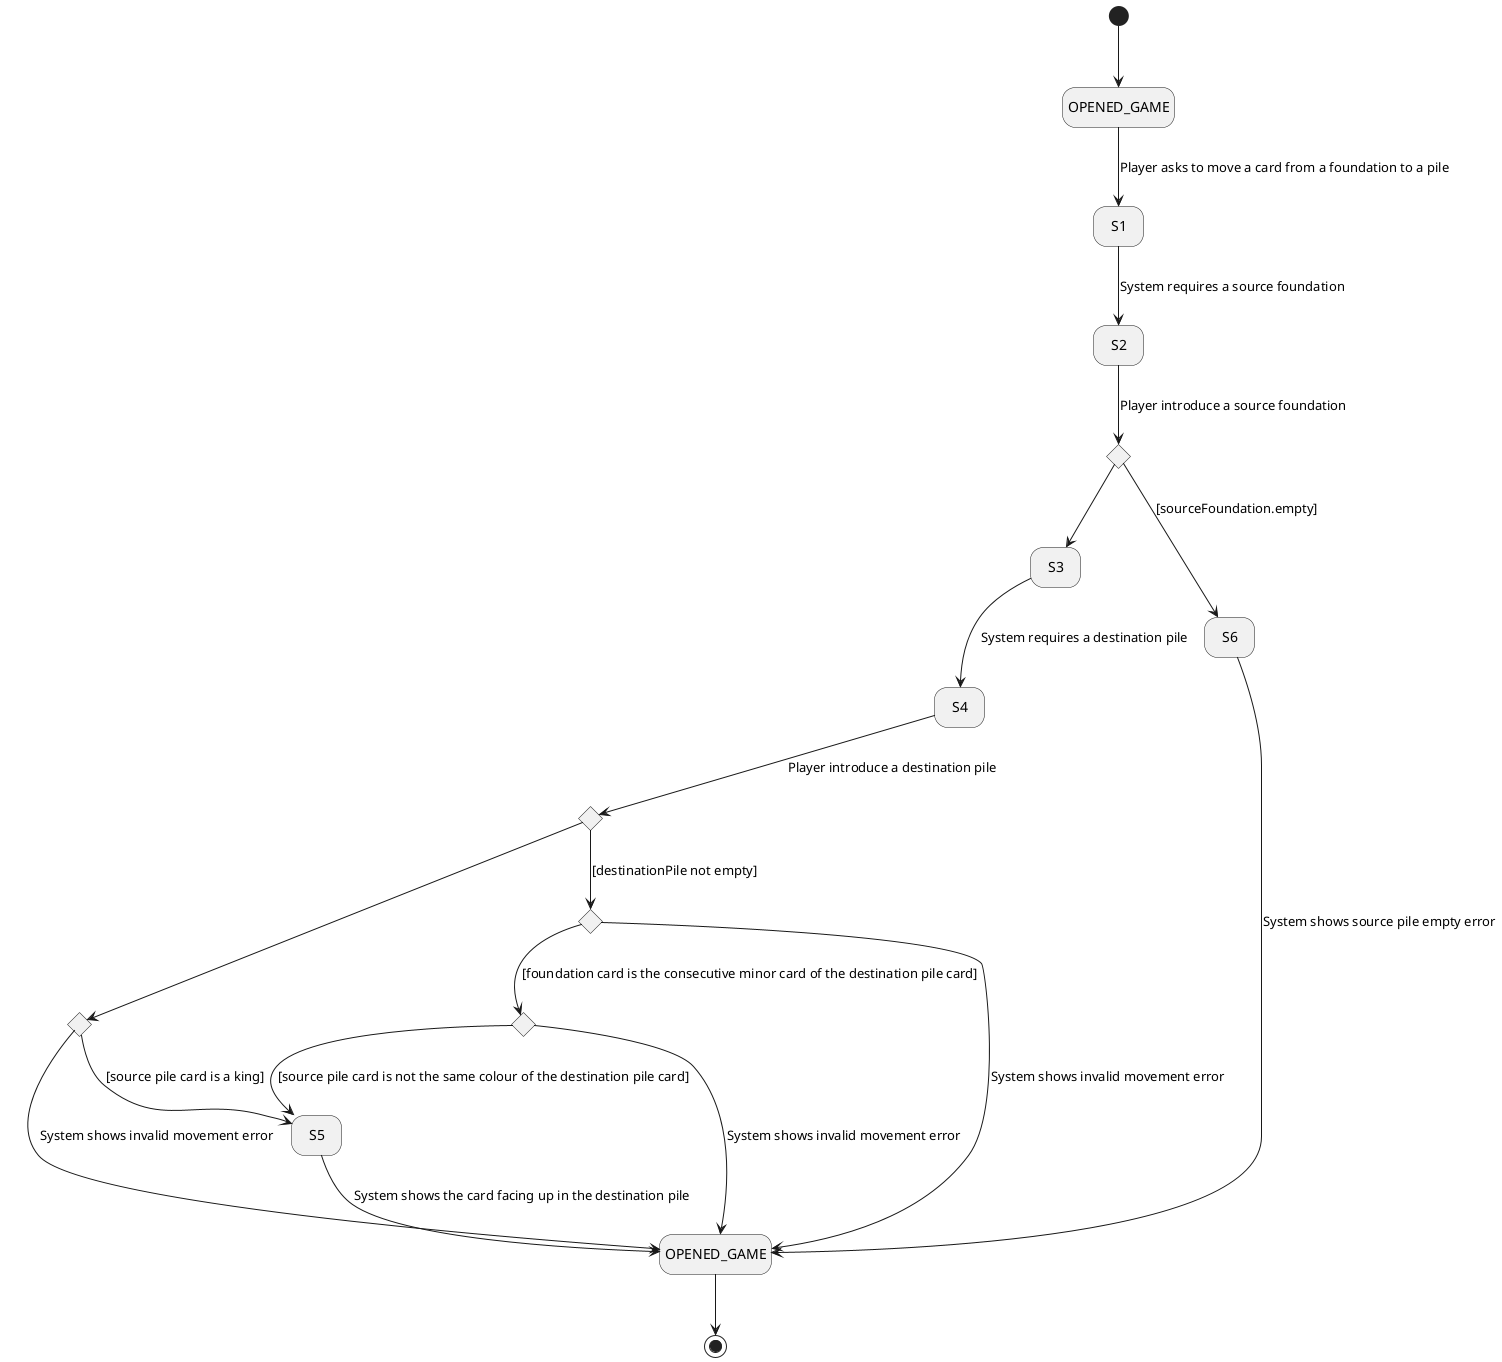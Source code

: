 @startuml PileToPileUC

hide empty description

state OPENED_GAME_UP as "OPENED_GAME"
state emptySourceFoundation <<choice>>
state emptyDestinationPile <<choice>>
state kingCard <<choice>>
state consecutiveCards <<choice>>
state sameSuiteCards <<choice>>
state OPENED_GAME_DOWN as "OPENED_GAME"

[*] --> OPENED_GAME_UP
OPENED_GAME_UP --> S1: Player asks to move a card from a foundation to a pile
S1 --> S2: System requires a source foundation
S2 --> emptySourceFoundation: Player introduce a source foundation
emptySourceFoundation --> S3
emptySourceFoundation --> S6: [sourceFoundation.empty]
S6 --> OPENED_GAME_DOWN: System shows source pile empty error
S3 -->  S4: System requires a destination pile
S4 --> emptyDestinationPile: Player introduce a destination pile
emptyDestinationPile --> kingCard
kingCard --> OPENED_GAME_DOWN: System shows invalid movement error
kingCard --> S5: [source pile card is a king]
emptyDestinationPile --> consecutiveCards: [destinationPile not empty]
consecutiveCards --> sameSuiteCards: [foundation card is the consecutive minor card of the destination pile card]
consecutiveCards --> OPENED_GAME_DOWN: System shows invalid movement error
sameSuiteCards --> S5: [source pile card is not the same colour of the destination pile card]
sameSuiteCards --> OPENED_GAME_DOWN: System shows invalid movement error
S5 --> OPENED_GAME_DOWN: System shows the card facing up in the destination pile

OPENED_GAME_DOWN -->[*]

@enduml
